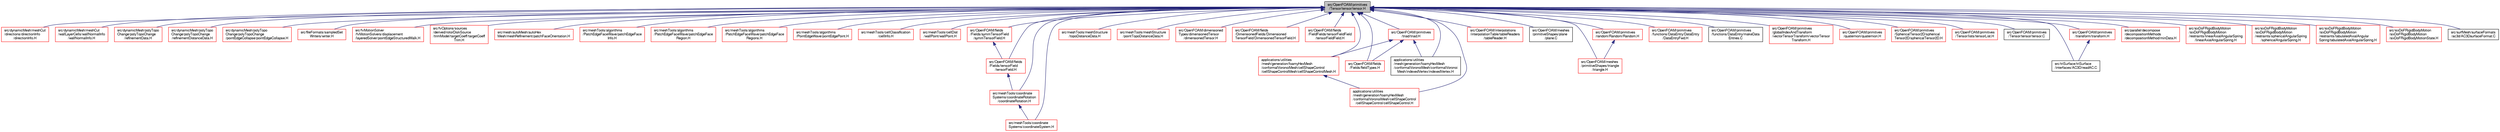 digraph "src/OpenFOAM/primitives/Tensor/tensor/tensor.H"
{
  bgcolor="transparent";
  edge [fontname="FreeSans",fontsize="10",labelfontname="FreeSans",labelfontsize="10"];
  node [fontname="FreeSans",fontsize="10",shape=record];
  Node54 [label="src/OpenFOAM/primitives\l/Tensor/tensor/tensor.H",height=0.2,width=0.4,color="black", fillcolor="grey75", style="filled", fontcolor="black"];
  Node54 -> Node55 [dir="back",color="midnightblue",fontsize="10",style="solid",fontname="FreeSans"];
  Node55 [label="src/dynamicMesh/meshCut\l/directions/directionInfo\l/directionInfo.H",height=0.2,width=0.4,color="red",URL="$a00482.html"];
  Node54 -> Node58 [dir="back",color="midnightblue",fontsize="10",style="solid",fontname="FreeSans"];
  Node58 [label="src/dynamicMesh/meshCut\l/wallLayerCells/wallNormalInfo\l/wallNormalInfo.H",height=0.2,width=0.4,color="red",URL="$a00557.html"];
  Node54 -> Node61 [dir="back",color="midnightblue",fontsize="10",style="solid",fontname="FreeSans"];
  Node61 [label="src/dynamicMesh/polyTopo\lChange/polyTopoChange\l/refinementData.H",height=0.2,width=0.4,color="red",URL="$a00767.html"];
  Node54 -> Node64 [dir="back",color="midnightblue",fontsize="10",style="solid",fontname="FreeSans"];
  Node64 [label="src/dynamicMesh/polyTopo\lChange/polyTopoChange\l/refinementDistanceData.H",height=0.2,width=0.4,color="red",URL="$a00776.html"];
  Node54 -> Node66 [dir="back",color="midnightblue",fontsize="10",style="solid",fontname="FreeSans"];
  Node66 [label="src/dynamicMesh/polyTopo\lChange/polyTopoChange\l/pointEdgeCollapse/pointEdgeCollapse.H",height=0.2,width=0.4,color="red",URL="$a00746.html"];
  Node54 -> Node71 [dir="back",color="midnightblue",fontsize="10",style="solid",fontname="FreeSans"];
  Node71 [label="src/fileFormats/sampledSet\lWriters/writer.H",height=0.2,width=0.4,color="red",URL="$a01154.html"];
  Node54 -> Node166 [dir="back",color="midnightblue",fontsize="10",style="solid",fontname="FreeSans"];
  Node166 [label="src/fvMotionSolver\l/fvMotionSolvers/displacement\l/layeredSolver/pointEdgeStructuredWalk.H",height=0.2,width=0.4,color="red",URL="$a04400.html"];
  Node54 -> Node169 [dir="back",color="midnightblue",fontsize="10",style="solid",fontname="FreeSans"];
  Node169 [label="src/fvOptions/sources\l/derived/rotorDiskSource\l/trimModel/targetCoeff/targetCoeff\lTrim.H",height=0.2,width=0.4,color="red",URL="$a04733.html"];
  Node54 -> Node171 [dir="back",color="midnightblue",fontsize="10",style="solid",fontname="FreeSans"];
  Node171 [label="src/mesh/autoMesh/autoHex\lMesh/meshRefinement/patchFaceOrientation.H",height=0.2,width=0.4,color="red",URL="$a06941.html"];
  Node54 -> Node174 [dir="back",color="midnightblue",fontsize="10",style="solid",fontname="FreeSans"];
  Node174 [label="src/meshTools/algorithms\l/PatchEdgeFaceWave/patchEdgeFace\lInfo.H",height=0.2,width=0.4,color="red",URL="$a07181.html"];
  Node54 -> Node177 [dir="back",color="midnightblue",fontsize="10",style="solid",fontname="FreeSans"];
  Node177 [label="src/meshTools/algorithms\l/PatchEdgeFaceWave/patchEdgeFace\lRegion.H",height=0.2,width=0.4,color="red",URL="$a07190.html"];
  Node54 -> Node180 [dir="back",color="midnightblue",fontsize="10",style="solid",fontname="FreeSans"];
  Node180 [label="src/meshTools/algorithms\l/PatchEdgeFaceWave/patchEdgeFace\lRegions.H",height=0.2,width=0.4,color="red",URL="$a07199.html"];
  Node54 -> Node182 [dir="back",color="midnightblue",fontsize="10",style="solid",fontname="FreeSans"];
  Node182 [label="src/meshTools/algorithms\l/PointEdgeWave/pointEdgePoint.H",height=0.2,width=0.4,color="red",URL="$a07223.html"];
  Node54 -> Node190 [dir="back",color="midnightblue",fontsize="10",style="solid",fontname="FreeSans"];
  Node190 [label="src/meshTools/cellClassification\l/cellInfo.H",height=0.2,width=0.4,color="red",URL="$a07421.html"];
  Node54 -> Node193 [dir="back",color="midnightblue",fontsize="10",style="solid",fontname="FreeSans"];
  Node193 [label="src/meshTools/cellDist\l/wallPoint/wallPoint.H",height=0.2,width=0.4,color="red",URL="$a07451.html"];
  Node54 -> Node210 [dir="back",color="midnightblue",fontsize="10",style="solid",fontname="FreeSans"];
  Node210 [label="src/meshTools/coordinate\lSystems/coordinateSystem.H",height=0.2,width=0.4,color="red",URL="$a07520.html"];
  Node54 -> Node327 [dir="back",color="midnightblue",fontsize="10",style="solid",fontname="FreeSans"];
  Node327 [label="src/meshTools/coordinate\lSystems/coordinateRotation\l/coordinateRotation.H",height=0.2,width=0.4,color="red",URL="$a07493.html"];
  Node327 -> Node210 [dir="back",color="midnightblue",fontsize="10",style="solid",fontname="FreeSans"];
  Node54 -> Node338 [dir="back",color="midnightblue",fontsize="10",style="solid",fontname="FreeSans"];
  Node338 [label="src/meshTools/meshStructure\l/topoDistanceData.H",height=0.2,width=0.4,color="red",URL="$a07661.html"];
  Node54 -> Node343 [dir="back",color="midnightblue",fontsize="10",style="solid",fontname="FreeSans"];
  Node343 [label="src/meshTools/meshStructure\l/pointTopoDistanceData.H",height=0.2,width=0.4,color="red",URL="$a07652.html"];
  Node54 -> Node345 [dir="back",color="midnightblue",fontsize="10",style="solid",fontname="FreeSans"];
  Node345 [label="src/OpenFOAM/dimensioned\lTypes/dimensionedTensor\l/dimensionedTensor.H",height=0.2,width=0.4,color="red",URL="$a09368.html"];
  Node54 -> Node1936 [dir="back",color="midnightblue",fontsize="10",style="solid",fontname="FreeSans"];
  Node1936 [label="src/OpenFOAM/fields\l/DimensionedFields/Dimensioned\lTensorField/DimensionedTensorField.H",height=0.2,width=0.4,color="red",URL="$a09467.html",tooltip="Tensor specific part of the implementation of DimensionedField. "];
  Node54 -> Node1939 [dir="back",color="midnightblue",fontsize="10",style="solid",fontname="FreeSans"];
  Node1939 [label="src/OpenFOAM/fields\l/FieldFields/tensorFieldField\l/tensorFieldField.H",height=0.2,width=0.4,color="red",URL="$a09521.html",tooltip="Specialisation of FieldField<T> for tensor. "];
  Node54 -> Node1949 [dir="back",color="midnightblue",fontsize="10",style="solid",fontname="FreeSans"];
  Node1949 [label="src/OpenFOAM/fields\l/Fields/fieldTypes.H",height=0.2,width=0.4,color="red",URL="$a09608.html",tooltip="Include the header files for all the primitive types that Fields are instantiated for..."];
  Node54 -> Node4348 [dir="back",color="midnightblue",fontsize="10",style="solid",fontname="FreeSans"];
  Node4348 [label="src/OpenFOAM/fields\l/Fields/symmTensorField\l/symmTensorField.H",height=0.2,width=0.4,color="red",URL="$a09692.html"];
  Node4348 -> Node4357 [dir="back",color="midnightblue",fontsize="10",style="solid",fontname="FreeSans"];
  Node4357 [label="src/OpenFOAM/fields\l/Fields/tensorField\l/tensorField.H",height=0.2,width=0.4,color="red",URL="$a09716.html"];
  Node4357 -> Node327 [dir="back",color="midnightblue",fontsize="10",style="solid",fontname="FreeSans"];
  Node54 -> Node4357 [dir="back",color="midnightblue",fontsize="10",style="solid",fontname="FreeSans"];
  Node54 -> Node4436 [dir="back",color="midnightblue",fontsize="10",style="solid",fontname="FreeSans"];
  Node4436 [label="src/OpenFOAM/interpolations\l/interpolationTable/tableReaders\l/tableReader.H",height=0.2,width=0.4,color="red",URL="$a10445.html"];
  Node54 -> Node4447 [dir="back",color="midnightblue",fontsize="10",style="solid",fontname="FreeSans"];
  Node4447 [label="src/OpenFOAM/meshes\l/primitiveShapes/plane\l/plane.C",height=0.2,width=0.4,color="black",URL="$a12053.html"];
  Node54 -> Node4448 [dir="back",color="midnightblue",fontsize="10",style="solid",fontname="FreeSans"];
  Node4448 [label="src/OpenFOAM/meshes\l/primitiveShapes/triangle\l/triangle.H",height=0.2,width=0.4,color="red",URL="$a12104.html"];
  Node54 -> Node4451 [dir="back",color="midnightblue",fontsize="10",style="solid",fontname="FreeSans"];
  Node4451 [label="src/OpenFOAM/primitives\l/functions/DataEntry/DataEntry\l/DataEntryFwd.H",height=0.2,width=0.4,color="red",URL="$a12245.html"];
  Node54 -> Node4455 [dir="back",color="midnightblue",fontsize="10",style="solid",fontname="FreeSans"];
  Node4455 [label="src/OpenFOAM/primitives\l/functions/DataEntry/makeData\lEntries.C",height=0.2,width=0.4,color="black",URL="$a12254.html"];
  Node54 -> Node4313 [dir="back",color="midnightblue",fontsize="10",style="solid",fontname="FreeSans"];
  Node4313 [label="src/OpenFOAM/primitives\l/globalIndexAndTransform\l/vectorTensorTransform/vectorTensor\lTransform.H",height=0.2,width=0.4,color="red",URL="$a12326.html"];
  Node54 -> Node4456 [dir="back",color="midnightblue",fontsize="10",style="solid",fontname="FreeSans"];
  Node4456 [label="src/OpenFOAM/primitives\l/quaternion/quaternion.H",height=0.2,width=0.4,color="red",URL="$a12443.html"];
  Node54 -> Node4470 [dir="back",color="midnightblue",fontsize="10",style="solid",fontname="FreeSans"];
  Node4470 [label="src/OpenFOAM/primitives\l/random/Random/Random.H",height=0.2,width=0.4,color="red",URL="$a12464.html"];
  Node4470 -> Node4448 [dir="back",color="midnightblue",fontsize="10",style="solid",fontname="FreeSans"];
  Node54 -> Node4472 [dir="back",color="midnightblue",fontsize="10",style="solid",fontname="FreeSans"];
  Node4472 [label="src/OpenFOAM/primitives\l/SphericalTensor2D/spherical\lTensor2D/sphericalTensor2D.H",height=0.2,width=0.4,color="red",URL="$a12572.html"];
  Node54 -> Node4476 [dir="back",color="midnightblue",fontsize="10",style="solid",fontname="FreeSans"];
  Node4476 [label="src/OpenFOAM/primitives\l/Tensor/lists/tensorList.H",height=0.2,width=0.4,color="red",URL="$a12749.html"];
  Node54 -> Node4478 [dir="back",color="midnightblue",fontsize="10",style="solid",fontname="FreeSans"];
  Node4478 [label="src/OpenFOAM/primitives\l/Tensor/tensor/tensor.C",height=0.2,width=0.4,color="black",URL="$a12752.html"];
  Node54 -> Node4479 [dir="back",color="midnightblue",fontsize="10",style="solid",fontname="FreeSans"];
  Node4479 [label="src/OpenFOAM/primitives\l/transform/transform.H",height=0.2,width=0.4,color="red",URL="$a12779.html",tooltip="3D tensor transformation operations. "];
  Node4479 -> Node3993 [dir="back",color="midnightblue",fontsize="10",style="solid",fontname="FreeSans"];
  Node3993 [label="src/triSurface/triSurface\l/interfaces/AC3D/readAC.C",height=0.2,width=0.4,color="black",URL="$a16949.html",tooltip="Reader for .ac files generated by AC3D. "];
  Node54 -> Node4492 [dir="back",color="midnightblue",fontsize="10",style="solid",fontname="FreeSans"];
  Node4492 [label="src/OpenFOAM/primitives\l/triad/triad.H",height=0.2,width=0.4,color="red",URL="$a12785.html"];
  Node4492 -> Node1949 [dir="back",color="midnightblue",fontsize="10",style="solid",fontname="FreeSans"];
  Node4492 -> Node125 [dir="back",color="midnightblue",fontsize="10",style="solid",fontname="FreeSans"];
  Node125 [label="applications/utilities\l/mesh/generation/foamyHexMesh\l/conformalVoronoiMesh/cellShapeControl\l/cellShapeControlMesh/cellShapeControlMesh.H",height=0.2,width=0.4,color="red",URL="$a18062.html"];
  Node125 -> Node108 [dir="back",color="midnightblue",fontsize="10",style="solid",fontname="FreeSans"];
  Node108 [label="applications/utilities\l/mesh/generation/foamyHexMesh\l/conformalVoronoiMesh/cellShapeControl\l/cellShapeControl/cellShapeControl.H",height=0.2,width=0.4,color="red",URL="$a18053.html"];
  Node4492 -> Node4496 [dir="back",color="midnightblue",fontsize="10",style="solid",fontname="FreeSans"];
  Node4496 [label="applications/utilities\l/mesh/generation/foamyHexMesh\l/conformalVoronoiMesh/conformalVoronoi\lMesh/indexedVertex/indexedVertex.H",height=0.2,width=0.4,color="black",URL="$a38843.html"];
  Node54 -> Node3472 [dir="back",color="midnightblue",fontsize="10",style="solid",fontname="FreeSans"];
  Node3472 [label="src/parallel/decompose\l/decompositionMethods\l/decompositionMethod/minData.H",height=0.2,width=0.4,color="red",URL="$a12986.html"];
  Node54 -> Node4497 [dir="back",color="midnightblue",fontsize="10",style="solid",fontname="FreeSans"];
  Node4497 [label="src/sixDoFRigidBodyMotion\l/sixDoFRigidBodyMotion\l/restraints/linearAxialAngularSpring\l/linearAxialAngularSpring.H",height=0.2,width=0.4,color="red",URL="$a14948.html"];
  Node54 -> Node4498 [dir="back",color="midnightblue",fontsize="10",style="solid",fontname="FreeSans"];
  Node4498 [label="src/sixDoFRigidBodyMotion\l/sixDoFRigidBodyMotion\l/restraints/sphericalAngularSpring\l/sphericalAngularSpring.H",height=0.2,width=0.4,color="red",URL="$a14981.html"];
  Node54 -> Node4440 [dir="back",color="midnightblue",fontsize="10",style="solid",fontname="FreeSans"];
  Node4440 [label="src/sixDoFRigidBodyMotion\l/sixDoFRigidBodyMotion\l/restraints/tabulatedAxialAngular\lSpring/tabulatedAxialAngularSpring.H",height=0.2,width=0.4,color="red",URL="$a14987.html"];
  Node54 -> Node4499 [dir="back",color="midnightblue",fontsize="10",style="solid",fontname="FreeSans"];
  Node4499 [label="src/sixDoFRigidBodyMotion\l/sixDoFRigidBodyMotion\l/sixDoFRigidBodyMotionState.H",height=0.2,width=0.4,color="red",URL="$a15005.html"];
  Node54 -> Node4034 [dir="back",color="midnightblue",fontsize="10",style="solid",fontname="FreeSans"];
  Node4034 [label="src/surfMesh/surfaceFormats\l/ac3d/AC3DsurfaceFormat.C",height=0.2,width=0.4,color="black",URL="$a15080.html"];
  Node54 -> Node3993 [dir="back",color="midnightblue",fontsize="10",style="solid",fontname="FreeSans"];
  Node54 -> Node108 [dir="back",color="midnightblue",fontsize="10",style="solid",fontname="FreeSans"];
  Node54 -> Node125 [dir="back",color="midnightblue",fontsize="10",style="solid",fontname="FreeSans"];
  Node54 -> Node4496 [dir="back",color="midnightblue",fontsize="10",style="solid",fontname="FreeSans"];
}
